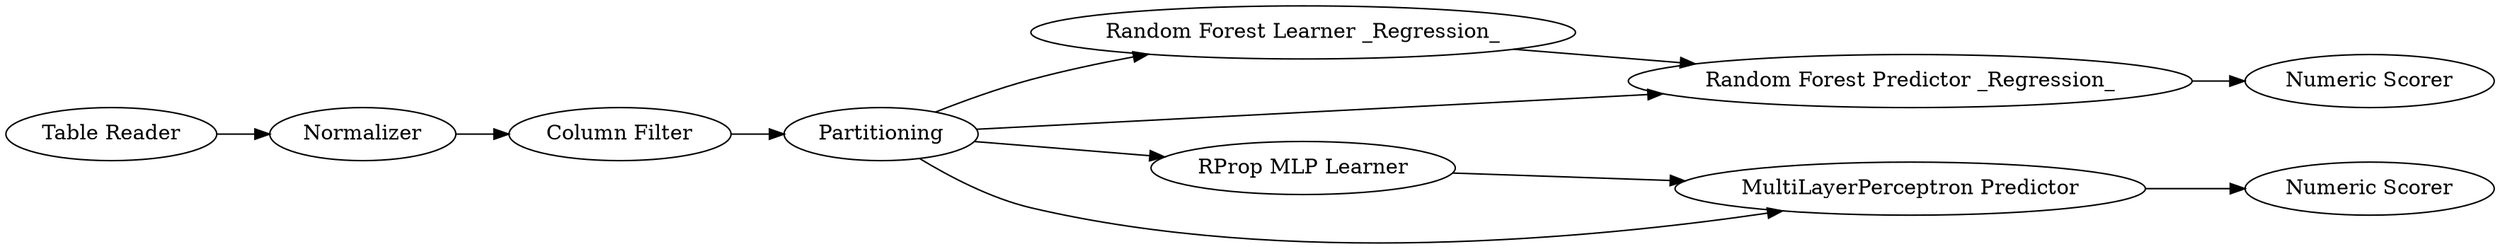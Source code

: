 digraph {
	20 -> 21
	10 -> 13
	21 -> 23
	10 -> 14
	16 -> 10
	14 -> 22
	13 -> 14
	10 -> 20
	12 -> 16
	11 -> 12
	10 -> 21
	16 [label="Column Filter"]
	13 [label="RProp MLP Learner"]
	20 [label="Random Forest Learner _Regression_"]
	22 [label="Numeric Scorer"]
	11 [label="Table Reader"]
	21 [label="Random Forest Predictor _Regression_"]
	23 [label="Numeric Scorer"]
	14 [label="MultiLayerPerceptron Predictor"]
	12 [label=Normalizer]
	10 [label=Partitioning]
	rankdir=LR
}
